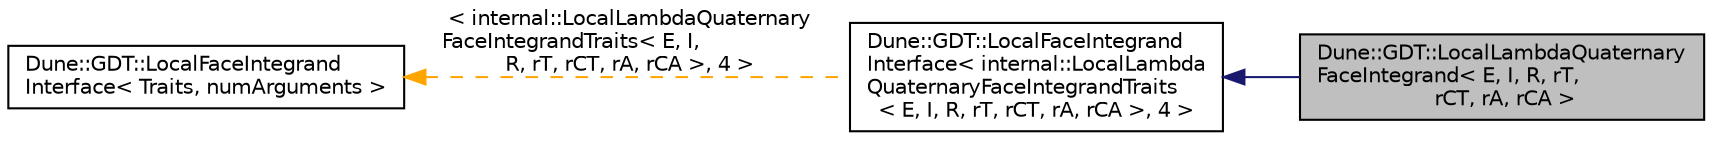 digraph "Dune::GDT::LocalLambdaQuaternaryFaceIntegrand&lt; E, I, R, rT, rCT, rA, rCA &gt;"
{
  edge [fontname="Helvetica",fontsize="10",labelfontname="Helvetica",labelfontsize="10"];
  node [fontname="Helvetica",fontsize="10",shape=record];
  rankdir="LR";
  Node0 [label="Dune::GDT::LocalLambdaQuaternary\lFaceIntegrand\< E, I, R, rT,\l rCT, rA, rCA \>",height=0.2,width=0.4,color="black", fillcolor="grey75", style="filled", fontcolor="black"];
  Node1 -> Node0 [dir="back",color="midnightblue",fontsize="10",style="solid",fontname="Helvetica"];
  Node1 [label="Dune::GDT::LocalFaceIntegrand\lInterface\< internal::LocalLambda\lQuaternaryFaceIntegrandTraits\l\< E, I, R, rT, rCT, rA, rCA \>, 4 \>",height=0.2,width=0.4,color="black", fillcolor="white", style="filled",URL="$a01532.html"];
  Node2 -> Node1 [dir="back",color="orange",fontsize="10",style="dashed",label=" \< internal::LocalLambdaQuaternary\lFaceIntegrandTraits\< E, I,\l R, rT, rCT, rA, rCA \>, 4 \>" ,fontname="Helvetica"];
  Node2 [label="Dune::GDT::LocalFaceIntegrand\lInterface\< Traits, numArguments \>",height=0.2,width=0.4,color="black", fillcolor="white", style="filled",URL="$a01532.html",tooltip="Interface for local evaluations that depend on an intersection. "];
}

